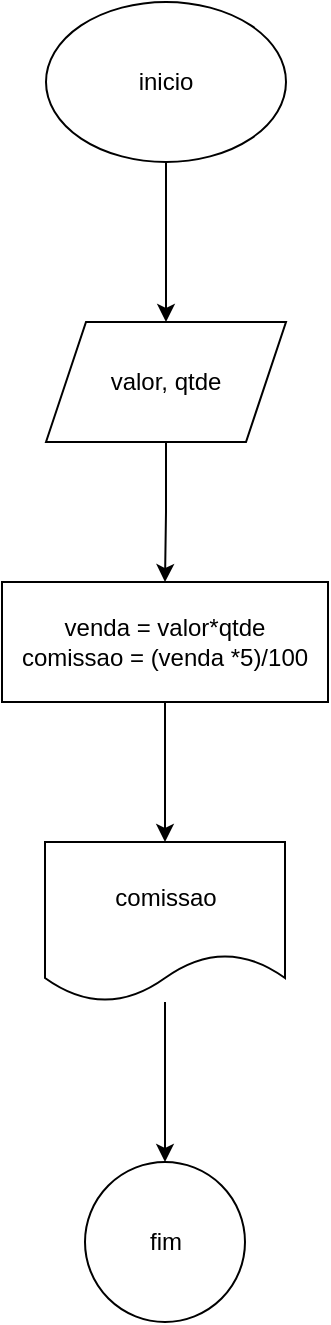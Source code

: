 <mxfile version="26.1.0">
  <diagram name="Página-1" id="nx9RkFwzv0Qnll_9-QOW">
    <mxGraphModel dx="1050" dy="557" grid="1" gridSize="10" guides="1" tooltips="1" connect="1" arrows="1" fold="1" page="1" pageScale="1" pageWidth="827" pageHeight="1169" math="0" shadow="0">
      <root>
        <mxCell id="0" />
        <mxCell id="1" parent="0" />
        <mxCell id="sl5r4oBX_HP8fIbL58Xh-3" value="" style="edgeStyle=orthogonalEdgeStyle;rounded=0;orthogonalLoop=1;jettySize=auto;html=1;" edge="1" parent="1" source="sl5r4oBX_HP8fIbL58Xh-1" target="sl5r4oBX_HP8fIbL58Xh-2">
          <mxGeometry relative="1" as="geometry" />
        </mxCell>
        <mxCell id="sl5r4oBX_HP8fIbL58Xh-1" value="inicio" style="ellipse;whiteSpace=wrap;html=1;" vertex="1" parent="1">
          <mxGeometry x="354" y="10" width="120" height="80" as="geometry" />
        </mxCell>
        <mxCell id="sl5r4oBX_HP8fIbL58Xh-5" value="" style="edgeStyle=orthogonalEdgeStyle;rounded=0;orthogonalLoop=1;jettySize=auto;html=1;" edge="1" parent="1" source="sl5r4oBX_HP8fIbL58Xh-2" target="sl5r4oBX_HP8fIbL58Xh-4">
          <mxGeometry relative="1" as="geometry" />
        </mxCell>
        <mxCell id="sl5r4oBX_HP8fIbL58Xh-2" value="valor, qtde" style="shape=parallelogram;perimeter=parallelogramPerimeter;whiteSpace=wrap;html=1;fixedSize=1;" vertex="1" parent="1">
          <mxGeometry x="354" y="170" width="120" height="60" as="geometry" />
        </mxCell>
        <mxCell id="sl5r4oBX_HP8fIbL58Xh-7" value="" style="edgeStyle=orthogonalEdgeStyle;rounded=0;orthogonalLoop=1;jettySize=auto;html=1;" edge="1" parent="1" source="sl5r4oBX_HP8fIbL58Xh-4" target="sl5r4oBX_HP8fIbL58Xh-6">
          <mxGeometry relative="1" as="geometry" />
        </mxCell>
        <mxCell id="sl5r4oBX_HP8fIbL58Xh-4" value="venda = valor*qtde&lt;div&gt;comissao = (venda&amp;nbsp;&lt;span style=&quot;background-color: transparent; color: light-dark(rgb(0, 0, 0), rgb(255, 255, 255));&quot;&gt;*5)/100&lt;/span&gt;&lt;/div&gt;" style="whiteSpace=wrap;html=1;" vertex="1" parent="1">
          <mxGeometry x="332" y="300" width="163" height="60" as="geometry" />
        </mxCell>
        <mxCell id="sl5r4oBX_HP8fIbL58Xh-9" value="" style="edgeStyle=orthogonalEdgeStyle;rounded=0;orthogonalLoop=1;jettySize=auto;html=1;" edge="1" parent="1" source="sl5r4oBX_HP8fIbL58Xh-6" target="sl5r4oBX_HP8fIbL58Xh-8">
          <mxGeometry relative="1" as="geometry" />
        </mxCell>
        <mxCell id="sl5r4oBX_HP8fIbL58Xh-6" value="comissao" style="shape=document;whiteSpace=wrap;html=1;boundedLbl=1;" vertex="1" parent="1">
          <mxGeometry x="353.5" y="430" width="120" height="80" as="geometry" />
        </mxCell>
        <mxCell id="sl5r4oBX_HP8fIbL58Xh-8" value="fim" style="ellipse;whiteSpace=wrap;html=1;" vertex="1" parent="1">
          <mxGeometry x="373.5" y="590" width="80" height="80" as="geometry" />
        </mxCell>
      </root>
    </mxGraphModel>
  </diagram>
</mxfile>

